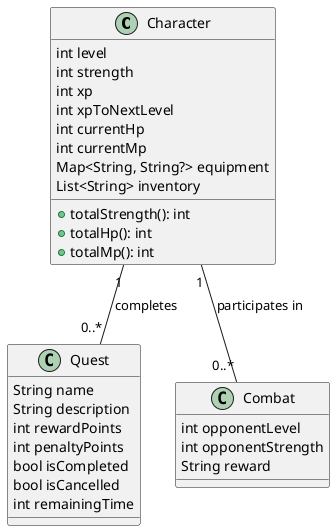 @startuml
' Definição da classe Character
class Character {
    int level
    int strength
    int xp
    int xpToNextLevel
    int currentHp
    int currentMp
    Map<String, String?> equipment
    List<String> inventory
    + totalStrength(): int
    + totalHp(): int
    + totalMp(): int
}

' Definição da classe Quest
class Quest {
    String name
    String description
    int rewardPoints
    int penaltyPoints
    bool isCompleted
    bool isCancelled
    int remainingTime
}

' Definição da classe Combat
class Combat {
    int opponentLevel
    int opponentStrength
    String reward
}

' Relações entre as classes
Character "1" -- "0..*" Quest : completes
Character "1" -- "0..*" Combat : participates in
@enduml
